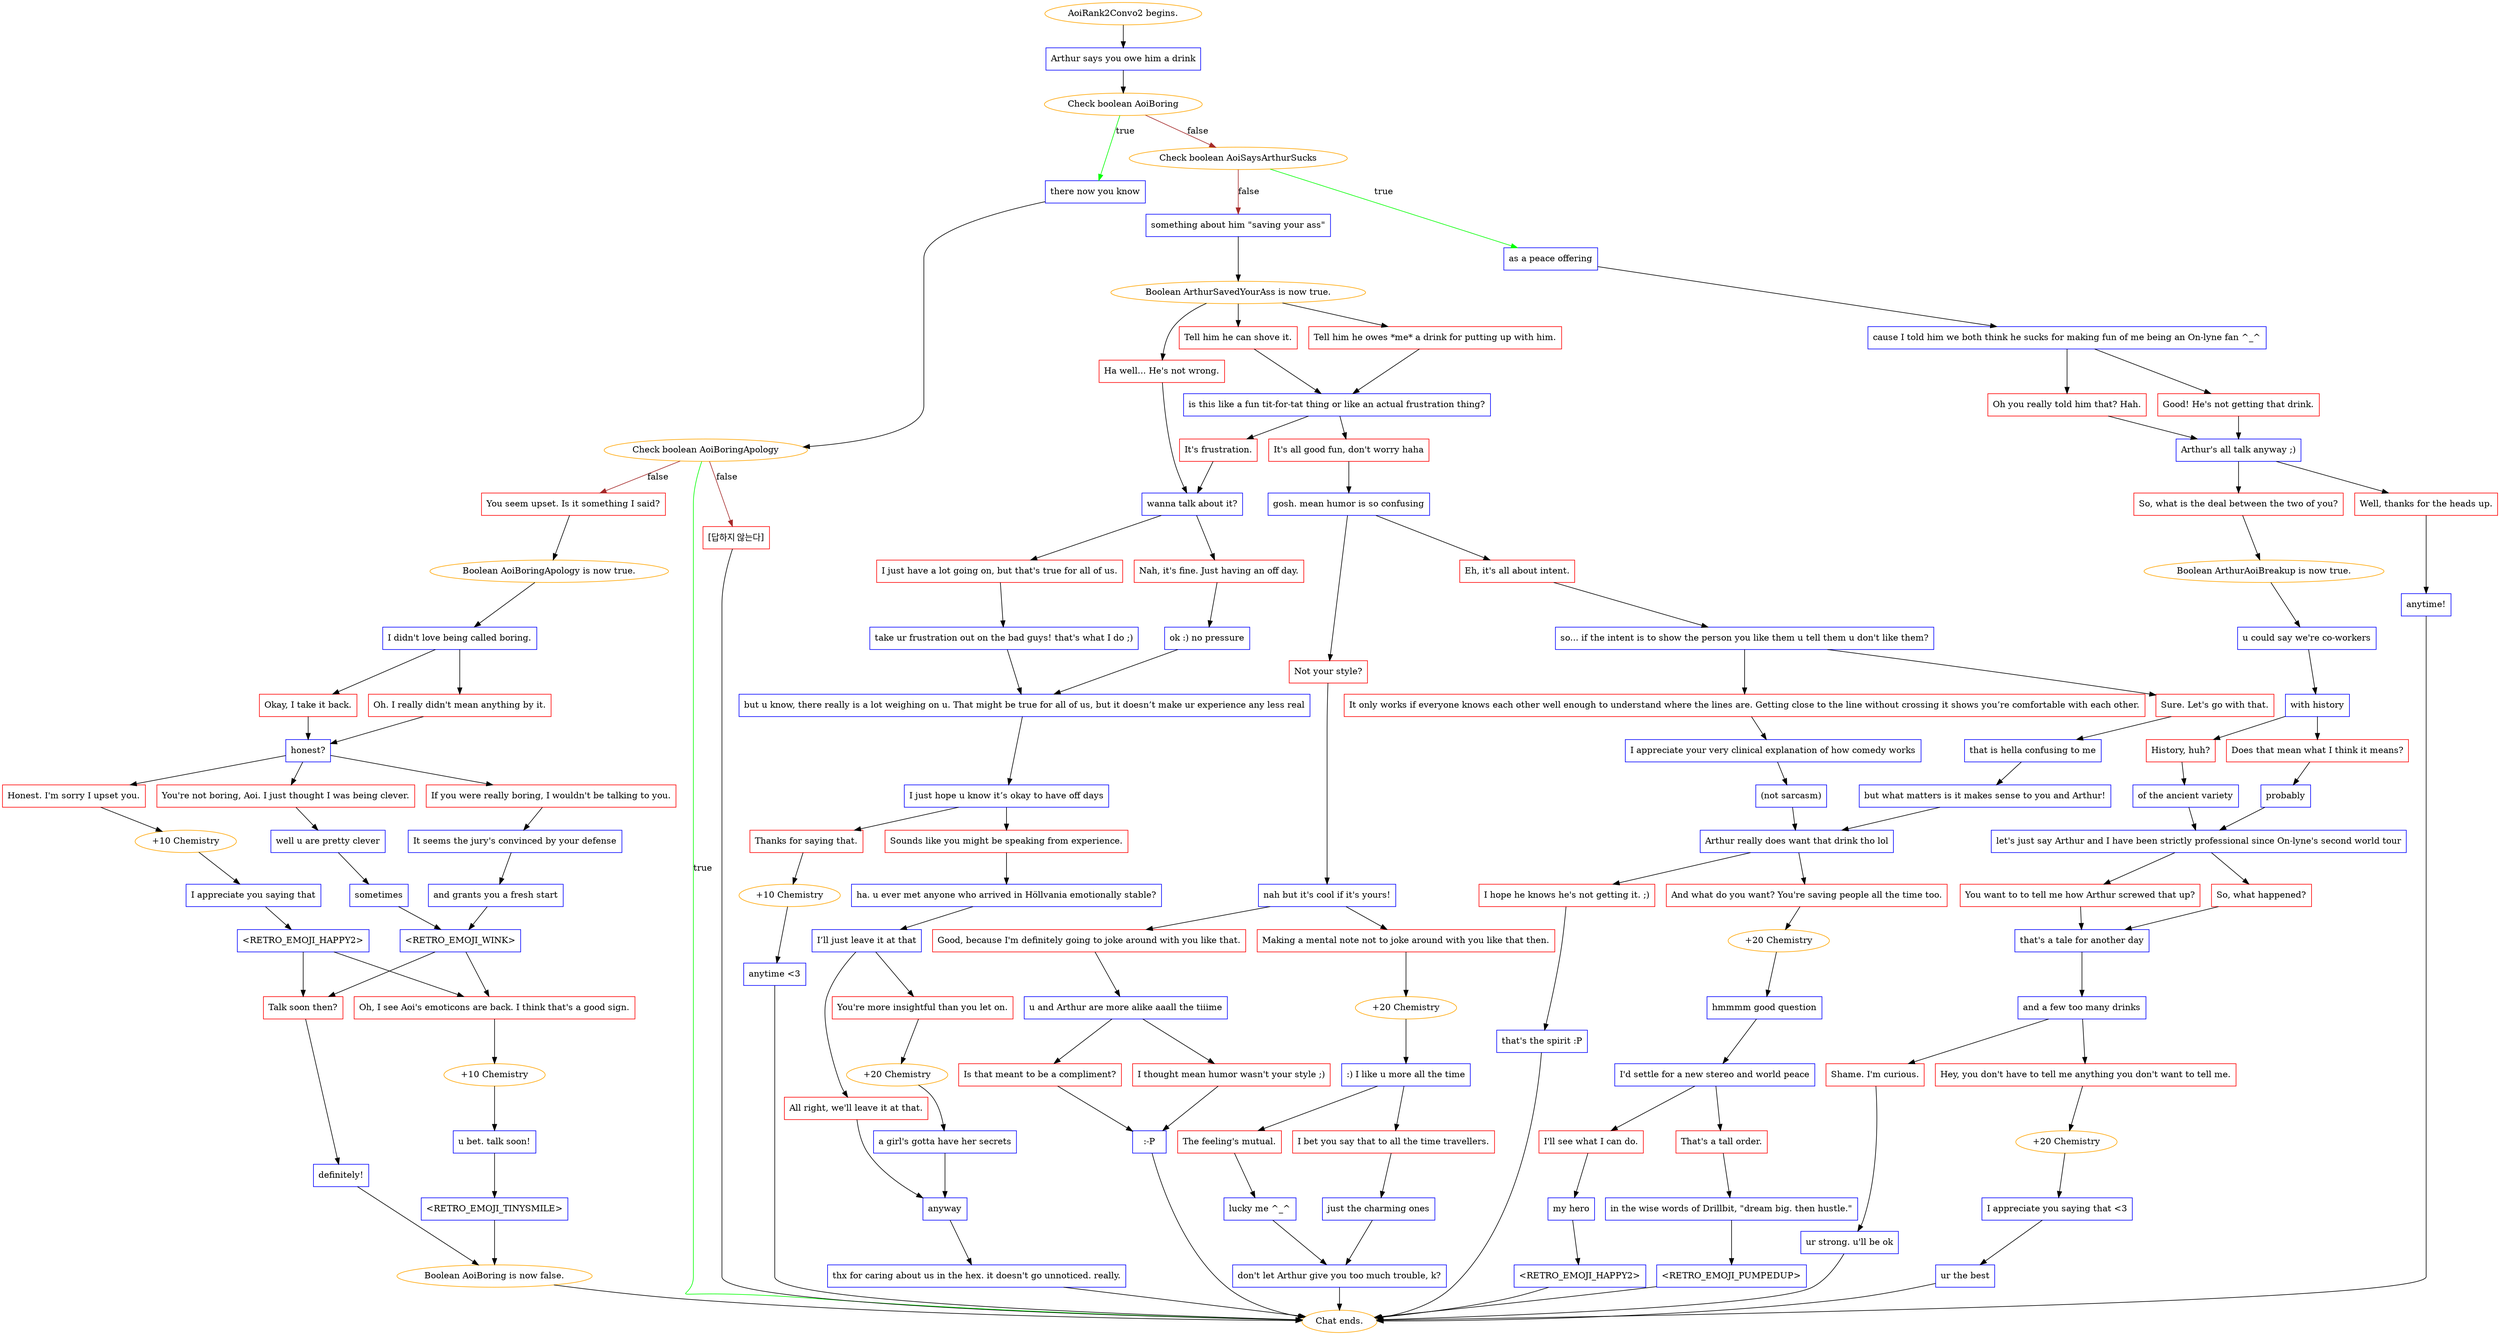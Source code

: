 digraph {
	"AoiRank2Convo2 begins." [color=orange];
		"AoiRank2Convo2 begins." -> j3610448067;
	j3610448067 [label="Arthur says you owe him a drink",shape=box,color=blue];
		j3610448067 -> j1813516089;
	j1813516089 [label="Check boolean AoiBoring",color=orange];
		j1813516089 -> j1325399571 [label=true,color=green];
		j1813516089 -> j465871379 [label=false,color=brown];
	j1325399571 [label="there now you know",shape=box,color=blue];
		j1325399571 -> j2848214661;
	j465871379 [label="Check boolean AoiSaysArthurSucks",color=orange];
		j465871379 -> j1214232800 [label=true,color=green];
		j465871379 -> j2253826023 [label=false,color=brown];
	j2848214661 [label="Check boolean AoiBoringApology",color=orange];
		j2848214661 -> "Chat ends." [label=true,color=green];
		j2848214661 -> j136816258 [label=false,color=brown];
		j2848214661 -> j1205293155 [label=false,color=brown];
	j1214232800 [label="as a peace offering",shape=box,color=blue];
		j1214232800 -> j1245021011;
	j2253826023 [label="something about him \"saving your ass\"",shape=box,color=blue];
		j2253826023 -> j181488844;
	"Chat ends." [color=orange];
	j136816258 [label="You seem upset. Is it something I said?",shape=box,color=red];
		j136816258 -> j367990533;
	j1205293155 [label="[답하지 않는다]",shape=box,color=red];
		j1205293155 -> "Chat ends.";
	j1245021011 [label="cause I told him we both think he sucks for making fun of me being an On-lyne fan ^_^",shape=box,color=blue];
		j1245021011 -> j3488294091;
		j1245021011 -> j1592429078;
	j181488844 [label="Boolean ArthurSavedYourAss is now true.",color=orange];
		j181488844 -> j3257566181;
		j181488844 -> j3243611821;
		j181488844 -> j1230562818;
	j367990533 [label="Boolean AoiBoringApology is now true.",color=orange];
		j367990533 -> j2506232025;
	j3488294091 [label="Good! He's not getting that drink.",shape=box,color=red];
		j3488294091 -> j1271560218;
	j1592429078 [label="Oh you really told him that? Hah.",shape=box,color=red];
		j1592429078 -> j1271560218;
	j3257566181 [label="Ha well... He's not wrong.",shape=box,color=red];
		j3257566181 -> j2851777180;
	j3243611821 [label="Tell him he can shove it.",shape=box,color=red];
		j3243611821 -> j1865663389;
	j1230562818 [label="Tell him he owes *me* a drink for putting up with him.",shape=box,color=red];
		j1230562818 -> j1865663389;
	j2506232025 [label="I didn't love being called boring.",shape=box,color=blue];
		j2506232025 -> j3867109740;
		j2506232025 -> j3899629175;
	j1271560218 [label="Arthur's all talk anyway ;)",shape=box,color=blue];
		j1271560218 -> j3416149192;
		j1271560218 -> j3438007763;
	j2851777180 [label="wanna talk about it?",shape=box,color=blue];
		j2851777180 -> j2246646204;
		j2851777180 -> j1999569275;
	j1865663389 [label="is this like a fun tit-for-tat thing or like an actual frustration thing?",shape=box,color=blue];
		j1865663389 -> j4021461815;
		j1865663389 -> j1808633928;
	j3867109740 [label="Oh. I really didn't mean anything by it.",shape=box,color=red];
		j3867109740 -> j764823736;
	j3899629175 [label="Okay, I take it back.",shape=box,color=red];
		j3899629175 -> j764823736;
	j3416149192 [label="Well, thanks for the heads up.",shape=box,color=red];
		j3416149192 -> j1552536200;
	j3438007763 [label="So, what is the deal between the two of you?",shape=box,color=red];
		j3438007763 -> j1065283934;
	j2246646204 [label="Nah, it's fine. Just having an off day.",shape=box,color=red];
		j2246646204 -> j3951591869;
	j1999569275 [label="I just have a lot going on, but that's true for all of us.",shape=box,color=red];
		j1999569275 -> j229959432;
	j4021461815 [label="It's frustration.",shape=box,color=red];
		j4021461815 -> j2851777180;
	j1808633928 [label="It's all good fun, don't worry haha",shape=box,color=red];
		j1808633928 -> j3923649746;
	j764823736 [label="honest?",shape=box,color=blue];
		j764823736 -> j1332677590;
		j764823736 -> j1350164564;
		j764823736 -> j139715619;
	j1552536200 [label="anytime!",shape=box,color=blue];
		j1552536200 -> "Chat ends.";
	j1065283934 [label="Boolean ArthurAoiBreakup is now true.",color=orange];
		j1065283934 -> j781876270;
	j3951591869 [label="ok :) no pressure",shape=box,color=blue];
		j3951591869 -> j4093980684;
	j229959432 [label="take ur frustration out on the bad guys! that's what I do ;)",shape=box,color=blue];
		j229959432 -> j4093980684;
	j3923649746 [label="gosh. mean humor is so confusing",shape=box,color=blue];
		j3923649746 -> j328106559;
		j3923649746 -> j3385260719;
	j1332677590 [label="Honest. I'm sorry I upset you.",shape=box,color=red];
		j1332677590 -> j172226901;
	j1350164564 [label="You're not boring, Aoi. I just thought I was being clever.",shape=box,color=red];
		j1350164564 -> j53116463;
	j139715619 [label="If you were really boring, I wouldn't be talking to you.",shape=box,color=red];
		j139715619 -> j3394904544;
	j781876270 [label="u could say we're co-workers",shape=box,color=blue];
		j781876270 -> j2058818801;
	j4093980684 [label="but u know, there really is a lot weighing on u. That might be true for all of us, but it doesn’t make ur experience any less real",shape=box,color=blue];
		j4093980684 -> j2608220517;
	j328106559 [label="Not your style?",shape=box,color=red];
		j328106559 -> j3278664010;
	j3385260719 [label="Eh, it's all about intent.",shape=box,color=red];
		j3385260719 -> j2918043422;
	j172226901 [label="+10 Chemistry",color=orange];
		j172226901 -> j3224049802;
	j53116463 [label="well u are pretty clever",shape=box,color=blue];
		j53116463 -> j2945938429;
	j3394904544 [label="It seems the jury's convinced by your defense",shape=box,color=blue];
		j3394904544 -> j706452140;
	j2058818801 [label="with history",shape=box,color=blue];
		j2058818801 -> j1130870135;
		j2058818801 -> j3643390989;
	j2608220517 [label="I just hope u know it’s okay to have off days",shape=box,color=blue];
		j2608220517 -> j367829927;
		j2608220517 -> j25150694;
	j3278664010 [label="nah but it's cool if it's yours!",shape=box,color=blue];
		j3278664010 -> j4009883477;
		j3278664010 -> j3152693041;
	j2918043422 [label="so... if the intent is to show the person you like them u tell them u don't like them?",shape=box,color=blue];
		j2918043422 -> j1570117106;
		j2918043422 -> j506084378;
	j3224049802 [label="I appreciate you saying that",shape=box,color=blue];
		j3224049802 -> j915643679;
	j2945938429 [label="sometimes",shape=box,color=blue];
		j2945938429 -> j242158032;
	j706452140 [label="and grants you a fresh start",shape=box,color=blue];
		j706452140 -> j242158032;
	j1130870135 [label="Does that mean what I think it means?",shape=box,color=red];
		j1130870135 -> j340065261;
	j3643390989 [label="History, huh?",shape=box,color=red];
		j3643390989 -> j1750988724;
	j367829927 [label="Thanks for saying that.",shape=box,color=red];
		j367829927 -> j1368589844;
	j25150694 [label="Sounds like you might be speaking from experience.",shape=box,color=red];
		j25150694 -> j2296365979;
	j4009883477 [label="Making a mental note not to joke around with you like that then.",shape=box,color=red];
		j4009883477 -> j898440258;
	j3152693041 [label="Good, because I'm definitely going to joke around with you like that.",shape=box,color=red];
		j3152693041 -> j3334231391;
	j1570117106 [label="It only works if everyone knows each other well enough to understand where the lines are. Getting close to the line without crossing it shows you’re comfortable with each other.",shape=box,color=red];
		j1570117106 -> j2621087861;
	j506084378 [label="Sure. Let's go with that.",shape=box,color=red];
		j506084378 -> j841987376;
	j915643679 [label="<RETRO_EMOJI_HAPPY2>",shape=box,color=blue];
		j915643679 -> j2660287534;
		j915643679 -> j654668171;
	j242158032 [label="<RETRO_EMOJI_WINK>",shape=box,color=blue];
		j242158032 -> j2660287534;
		j242158032 -> j654668171;
	j340065261 [label="probably",shape=box,color=blue];
		j340065261 -> j4172844521;
	j1750988724 [label="of the ancient variety",shape=box,color=blue];
		j1750988724 -> j4172844521;
	j1368589844 [label="+10 Chemistry",color=orange];
		j1368589844 -> j3714730187;
	j2296365979 [label="ha. u ever met anyone who arrived in Höllvania emotionally stable?",shape=box,color=blue];
		j2296365979 -> j3085321616;
	j898440258 [label="+20 Chemistry",color=orange];
		j898440258 -> j3897416785;
	j3334231391 [label="u and Arthur are more alike aaall the tiiime",shape=box,color=blue];
		j3334231391 -> j1834765114;
		j3334231391 -> j2426325530;
	j2621087861 [label="I appreciate your very clinical explanation of how comedy works",shape=box,color=blue];
		j2621087861 -> j1491142571;
	j841987376 [label="that is hella confusing to me",shape=box,color=blue];
		j841987376 -> j3595571371;
	j2660287534 [label="Talk soon then?",shape=box,color=red];
		j2660287534 -> j229726318;
	j654668171 [label="Oh, I see Aoi's emoticons are back. I think that's a good sign.",shape=box,color=red];
		j654668171 -> j3155712559;
	j4172844521 [label="let's just say Arthur and I have been strictly professional since On-lyne's second world tour",shape=box,color=blue];
		j4172844521 -> j1396427920;
		j4172844521 -> j3236357474;
	j3714730187 [label="anytime <3",shape=box,color=blue];
		j3714730187 -> "Chat ends.";
	j3085321616 [label="I’ll just leave it at that",shape=box,color=blue];
		j3085321616 -> j4285284702;
		j3085321616 -> j2682660706;
	j3897416785 [label=":) I like u more all the time",shape=box,color=blue];
		j3897416785 -> j559555190;
		j3897416785 -> j2269986465;
	j1834765114 [label="Is that meant to be a compliment?",shape=box,color=red];
		j1834765114 -> j3282717222;
	j2426325530 [label="I thought mean humor wasn't your style ;)",shape=box,color=red];
		j2426325530 -> j3282717222;
	j1491142571 [label="(not sarcasm)",shape=box,color=blue];
		j1491142571 -> j2627872179;
	j3595571371 [label="but what matters is it makes sense to you and Arthur!",shape=box,color=blue];
		j3595571371 -> j2627872179;
	j229726318 [label="definitely!",shape=box,color=blue];
		j229726318 -> j1984221796;
	j3155712559 [label="+10 Chemistry",color=orange];
		j3155712559 -> j1632428882;
	j1396427920 [label="So, what happened?",shape=box,color=red];
		j1396427920 -> j2504291953;
	j3236357474 [label="You want to to tell me how Arthur screwed that up?",shape=box,color=red];
		j3236357474 -> j2504291953;
	j4285284702 [label="You're more insightful than you let on.",shape=box,color=red];
		j4285284702 -> j912141325;
	j2682660706 [label="All right, we'll leave it at that.",shape=box,color=red];
		j2682660706 -> j3484246279;
	j559555190 [label="The feeling's mutual.",shape=box,color=red];
		j559555190 -> j4257808978;
	j2269986465 [label="I bet you say that to all the time travellers.",shape=box,color=red];
		j2269986465 -> j2450661076;
	j3282717222 [label=":-P",shape=box,color=blue];
		j3282717222 -> "Chat ends.";
	j2627872179 [label="Arthur really does want that drink tho lol",shape=box,color=blue];
		j2627872179 -> j2913346780;
		j2627872179 -> j1267599884;
	j1984221796 [label="Boolean AoiBoring is now false.",color=orange];
		j1984221796 -> "Chat ends.";
	j1632428882 [label="u bet. talk soon!",shape=box,color=blue];
		j1632428882 -> j3248434141;
	j2504291953 [label="that's a tale for another day",shape=box,color=blue];
		j2504291953 -> j3177750624;
	j912141325 [label="+20 Chemistry",color=orange];
		j912141325 -> j3123529774;
	j3484246279 [label="anyway",shape=box,color=blue];
		j3484246279 -> j785812225;
	j4257808978 [label="lucky me ^_^",shape=box,color=blue];
		j4257808978 -> j3115068866;
	j2450661076 [label="just the charming ones",shape=box,color=blue];
		j2450661076 -> j3115068866;
	j2913346780 [label="I hope he knows he's not getting it. ;)",shape=box,color=red];
		j2913346780 -> j1526260898;
	j1267599884 [label="And what do you want? You're saving people all the time too.",shape=box,color=red];
		j1267599884 -> j1897099191;
	j3248434141 [label="<RETRO_EMOJI_TINYSMILE>",shape=box,color=blue];
		j3248434141 -> j1984221796;
	j3177750624 [label="and a few too many drinks",shape=box,color=blue];
		j3177750624 -> j3858532814;
		j3177750624 -> j1222607812;
	j3123529774 [label="a girl's gotta have her secrets",shape=box,color=blue];
		j3123529774 -> j3484246279;
	j785812225 [label="thx for caring about us in the hex. it doesn't go unnoticed. really.",shape=box,color=blue];
		j785812225 -> "Chat ends.";
	j3115068866 [label="don't let Arthur give you too much trouble, k?",shape=box,color=blue];
		j3115068866 -> "Chat ends.";
	j1526260898 [label="that's the spirit :P",shape=box,color=blue];
		j1526260898 -> "Chat ends.";
	j1897099191 [label="+20 Chemistry",color=orange];
		j1897099191 -> j2981072129;
	j3858532814 [label="Hey, you don't have to tell me anything you don't want to tell me.",shape=box,color=red];
		j3858532814 -> j1054246075;
	j1222607812 [label="Shame. I'm curious.",shape=box,color=red];
		j1222607812 -> j3799905990;
	j2981072129 [label="hmmmm good question",shape=box,color=blue];
		j2981072129 -> j576339233;
	j1054246075 [label="+20 Chemistry",color=orange];
		j1054246075 -> j1501789189;
	j3799905990 [label="ur strong. u'll be ok",shape=box,color=blue];
		j3799905990 -> "Chat ends.";
	j576339233 [label="I'd settle for a new stereo and world peace",shape=box,color=blue];
		j576339233 -> j3225828867;
		j576339233 -> j127267254;
	j1501789189 [label="I appreciate you saying that <3",shape=box,color=blue];
		j1501789189 -> j3398839452;
	j3225828867 [label="I'll see what I can do.",shape=box,color=red];
		j3225828867 -> j3807211051;
	j127267254 [label="That's a tall order.",shape=box,color=red];
		j127267254 -> j850386167;
	j3398839452 [label="ur the best",shape=box,color=blue];
		j3398839452 -> "Chat ends.";
	j3807211051 [label="my hero",shape=box,color=blue];
		j3807211051 -> j2682020255;
	j850386167 [label="in the wise words of Drillbit, \"dream big. then hustle.\"",shape=box,color=blue];
		j850386167 -> j2705132100;
	j2682020255 [label="<RETRO_EMOJI_HAPPY2>",shape=box,color=blue];
		j2682020255 -> "Chat ends.";
	j2705132100 [label="<RETRO_EMOJI_PUMPEDUP>",shape=box,color=blue];
		j2705132100 -> "Chat ends.";
}